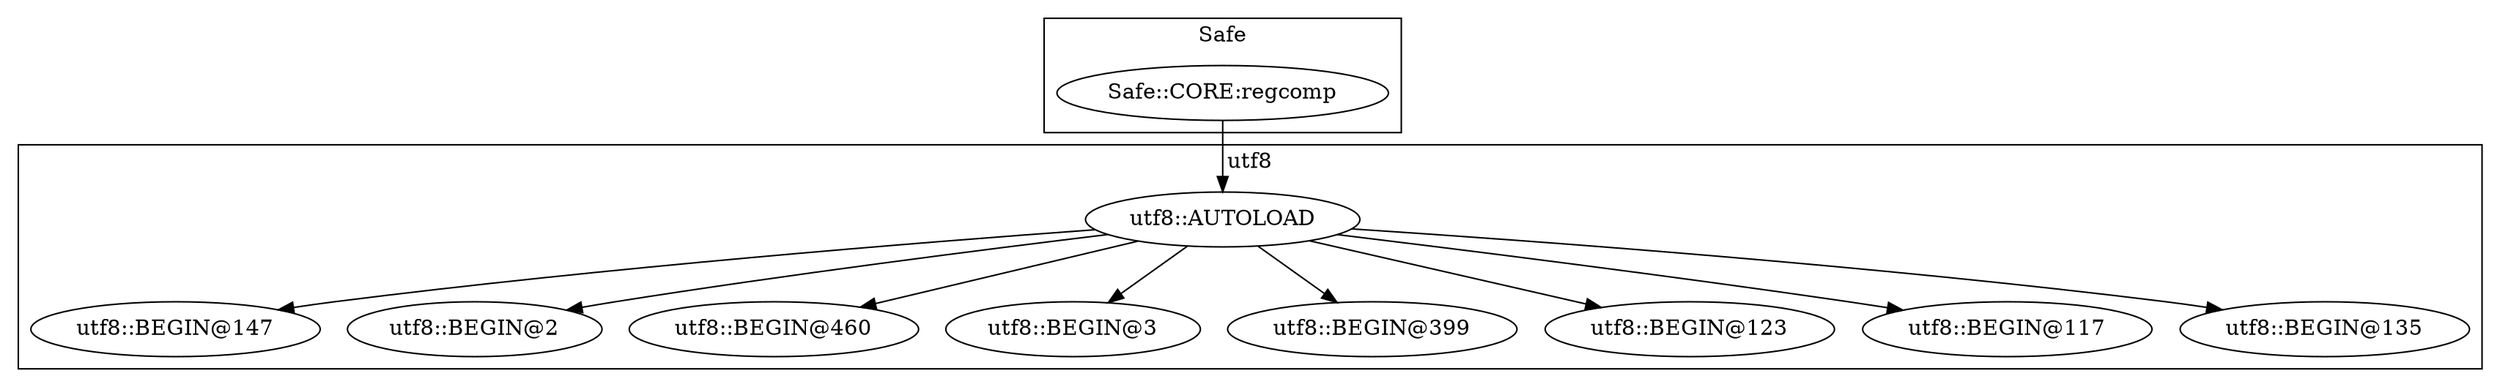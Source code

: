 digraph {
graph [overlap=false]
subgraph cluster_Safe {
	label="Safe";
	"Safe::CORE:regcomp";
}
subgraph cluster_utf8 {
	label="utf8";
	"utf8::BEGIN@147";
	"utf8::AUTOLOAD";
	"utf8::BEGIN@2";
	"utf8::BEGIN@460";
	"utf8::BEGIN@3";
	"utf8::BEGIN@399";
	"utf8::BEGIN@123";
	"utf8::BEGIN@117";
	"utf8::BEGIN@135";
}
"utf8::AUTOLOAD" -> "utf8::BEGIN@123";
"utf8::AUTOLOAD" -> "utf8::BEGIN@460";
"utf8::AUTOLOAD" -> "utf8::BEGIN@147";
"Safe::CORE:regcomp" -> "utf8::AUTOLOAD";
"utf8::AUTOLOAD" -> "utf8::BEGIN@2";
"utf8::AUTOLOAD" -> "utf8::BEGIN@399";
"utf8::AUTOLOAD" -> "utf8::BEGIN@117";
"utf8::AUTOLOAD" -> "utf8::BEGIN@135";
"utf8::AUTOLOAD" -> "utf8::BEGIN@3";
}
